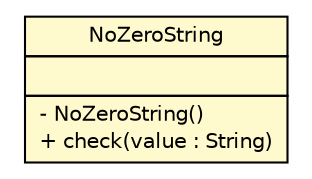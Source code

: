 #!/usr/local/bin/dot
#
# Class diagram 
# Generated by UMLGraph version R5_6 (http://www.umlgraph.org/)
#

digraph G {
	edge [fontname="Helvetica",fontsize=10,labelfontname="Helvetica",labelfontsize=10];
	node [fontname="Helvetica",fontsize=10,shape=plaintext];
	nodesep=0.25;
	ranksep=0.5;
	// org.ietf.nea.pa.validate.rules.NoZeroString
	c40583 [label=<<table title="org.ietf.nea.pa.validate.rules.NoZeroString" border="0" cellborder="1" cellspacing="0" cellpadding="2" port="p" bgcolor="lemonChiffon" href="./NoZeroString.html">
		<tr><td><table border="0" cellspacing="0" cellpadding="1">
<tr><td align="center" balign="center"> NoZeroString </td></tr>
		</table></td></tr>
		<tr><td><table border="0" cellspacing="0" cellpadding="1">
<tr><td align="left" balign="left">  </td></tr>
		</table></td></tr>
		<tr><td><table border="0" cellspacing="0" cellpadding="1">
<tr><td align="left" balign="left"> - NoZeroString() </td></tr>
<tr><td align="left" balign="left"> + check(value : String) </td></tr>
		</table></td></tr>
		</table>>, URL="./NoZeroString.html", fontname="Helvetica", fontcolor="black", fontsize=10.0];
}

